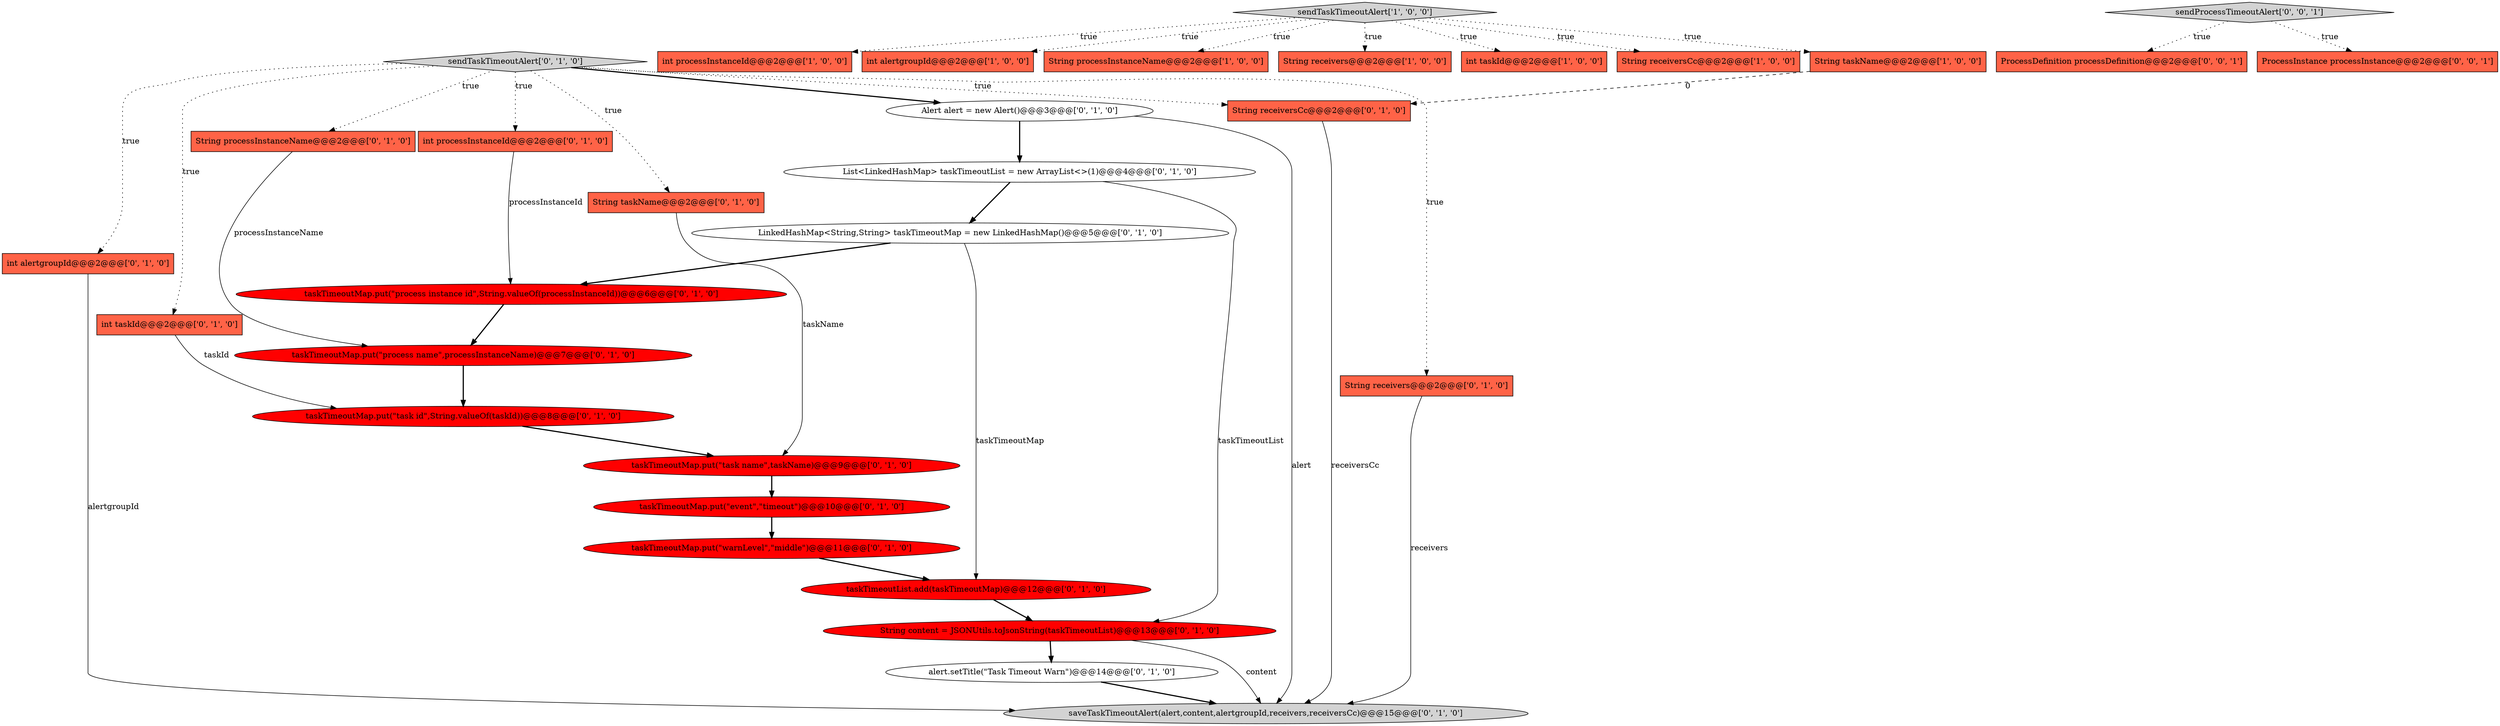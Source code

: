 digraph {
9 [style = filled, label = "String processInstanceName@@@2@@@['0', '1', '0']", fillcolor = tomato, shape = box image = "AAA0AAABBB2BBB"];
11 [style = filled, label = "String taskName@@@2@@@['0', '1', '0']", fillcolor = tomato, shape = box image = "AAA0AAABBB2BBB"];
23 [style = filled, label = "taskTimeoutMap.put(\"process instance id\",String.valueOf(processInstanceId))@@@6@@@['0', '1', '0']", fillcolor = red, shape = ellipse image = "AAA1AAABBB2BBB"];
3 [style = filled, label = "int processInstanceId@@@2@@@['1', '0', '0']", fillcolor = tomato, shape = box image = "AAA0AAABBB1BBB"];
8 [style = filled, label = "int processInstanceId@@@2@@@['0', '1', '0']", fillcolor = tomato, shape = box image = "AAA0AAABBB2BBB"];
1 [style = filled, label = "sendTaskTimeoutAlert['1', '0', '0']", fillcolor = lightgray, shape = diamond image = "AAA0AAABBB1BBB"];
5 [style = filled, label = "int alertgroupId@@@2@@@['1', '0', '0']", fillcolor = tomato, shape = box image = "AAA0AAABBB1BBB"];
21 [style = filled, label = "taskTimeoutMap.put(\"process name\",processInstanceName)@@@7@@@['0', '1', '0']", fillcolor = red, shape = ellipse image = "AAA1AAABBB2BBB"];
10 [style = filled, label = "sendTaskTimeoutAlert['0', '1', '0']", fillcolor = lightgray, shape = diamond image = "AAA0AAABBB2BBB"];
31 [style = filled, label = "ProcessDefinition processDefinition@@@2@@@['0', '0', '1']", fillcolor = tomato, shape = box image = "AAA0AAABBB3BBB"];
24 [style = filled, label = "alert.setTitle(\"Task Timeout Warn\")@@@14@@@['0', '1', '0']", fillcolor = white, shape = ellipse image = "AAA0AAABBB2BBB"];
6 [style = filled, label = "String processInstanceName@@@2@@@['1', '0', '0']", fillcolor = tomato, shape = box image = "AAA0AAABBB1BBB"];
28 [style = filled, label = "saveTaskTimeoutAlert(alert,content,alertgroupId,receivers,receiversCc)@@@15@@@['0', '1', '0']", fillcolor = lightgray, shape = ellipse image = "AAA0AAABBB2BBB"];
2 [style = filled, label = "String receivers@@@2@@@['1', '0', '0']", fillcolor = tomato, shape = box image = "AAA0AAABBB1BBB"];
12 [style = filled, label = "LinkedHashMap<String,String> taskTimeoutMap = new LinkedHashMap()@@@5@@@['0', '1', '0']", fillcolor = white, shape = ellipse image = "AAA0AAABBB2BBB"];
4 [style = filled, label = "int taskId@@@2@@@['1', '0', '0']", fillcolor = tomato, shape = box image = "AAA0AAABBB1BBB"];
0 [style = filled, label = "String receiversCc@@@2@@@['1', '0', '0']", fillcolor = tomato, shape = box image = "AAA0AAABBB1BBB"];
16 [style = filled, label = "taskTimeoutMap.put(\"warnLevel\",\"middle\")@@@11@@@['0', '1', '0']", fillcolor = red, shape = ellipse image = "AAA1AAABBB2BBB"];
7 [style = filled, label = "String taskName@@@2@@@['1', '0', '0']", fillcolor = tomato, shape = box image = "AAA1AAABBB1BBB"];
27 [style = filled, label = "taskTimeoutMap.put(\"task name\",taskName)@@@9@@@['0', '1', '0']", fillcolor = red, shape = ellipse image = "AAA1AAABBB2BBB"];
25 [style = filled, label = "String receiversCc@@@2@@@['0', '1', '0']", fillcolor = tomato, shape = box image = "AAA1AAABBB2BBB"];
13 [style = filled, label = "int alertgroupId@@@2@@@['0', '1', '0']", fillcolor = tomato, shape = box image = "AAA0AAABBB2BBB"];
19 [style = filled, label = "taskTimeoutMap.put(\"event\",\"timeout\")@@@10@@@['0', '1', '0']", fillcolor = red, shape = ellipse image = "AAA1AAABBB2BBB"];
14 [style = filled, label = "int taskId@@@2@@@['0', '1', '0']", fillcolor = tomato, shape = box image = "AAA0AAABBB2BBB"];
20 [style = filled, label = "Alert alert = new Alert()@@@3@@@['0', '1', '0']", fillcolor = white, shape = ellipse image = "AAA0AAABBB2BBB"];
15 [style = filled, label = "taskTimeoutMap.put(\"task id\",String.valueOf(taskId))@@@8@@@['0', '1', '0']", fillcolor = red, shape = ellipse image = "AAA1AAABBB2BBB"];
30 [style = filled, label = "ProcessInstance processInstance@@@2@@@['0', '0', '1']", fillcolor = tomato, shape = box image = "AAA0AAABBB3BBB"];
22 [style = filled, label = "String receivers@@@2@@@['0', '1', '0']", fillcolor = tomato, shape = box image = "AAA0AAABBB2BBB"];
18 [style = filled, label = "List<LinkedHashMap> taskTimeoutList = new ArrayList<>(1)@@@4@@@['0', '1', '0']", fillcolor = white, shape = ellipse image = "AAA0AAABBB2BBB"];
17 [style = filled, label = "String content = JSONUtils.toJsonString(taskTimeoutList)@@@13@@@['0', '1', '0']", fillcolor = red, shape = ellipse image = "AAA1AAABBB2BBB"];
26 [style = filled, label = "taskTimeoutList.add(taskTimeoutMap)@@@12@@@['0', '1', '0']", fillcolor = red, shape = ellipse image = "AAA1AAABBB2BBB"];
29 [style = filled, label = "sendProcessTimeoutAlert['0', '0', '1']", fillcolor = lightgray, shape = diamond image = "AAA0AAABBB3BBB"];
25->28 [style = solid, label="receiversCc"];
17->28 [style = solid, label="content"];
10->8 [style = dotted, label="true"];
24->28 [style = bold, label=""];
10->20 [style = bold, label=""];
14->15 [style = solid, label="taskId"];
26->17 [style = bold, label=""];
21->15 [style = bold, label=""];
12->26 [style = solid, label="taskTimeoutMap"];
22->28 [style = solid, label="receivers"];
18->12 [style = bold, label=""];
16->26 [style = bold, label=""];
1->4 [style = dotted, label="true"];
18->17 [style = solid, label="taskTimeoutList"];
10->9 [style = dotted, label="true"];
19->16 [style = bold, label=""];
10->14 [style = dotted, label="true"];
1->3 [style = dotted, label="true"];
1->7 [style = dotted, label="true"];
20->18 [style = bold, label=""];
8->23 [style = solid, label="processInstanceId"];
10->25 [style = dotted, label="true"];
17->24 [style = bold, label=""];
9->21 [style = solid, label="processInstanceName"];
20->28 [style = solid, label="alert"];
10->13 [style = dotted, label="true"];
23->21 [style = bold, label=""];
10->11 [style = dotted, label="true"];
13->28 [style = solid, label="alertgroupId"];
29->30 [style = dotted, label="true"];
7->25 [style = dashed, label="0"];
10->22 [style = dotted, label="true"];
1->6 [style = dotted, label="true"];
12->23 [style = bold, label=""];
27->19 [style = bold, label=""];
1->0 [style = dotted, label="true"];
1->2 [style = dotted, label="true"];
15->27 [style = bold, label=""];
11->27 [style = solid, label="taskName"];
1->5 [style = dotted, label="true"];
29->31 [style = dotted, label="true"];
}
